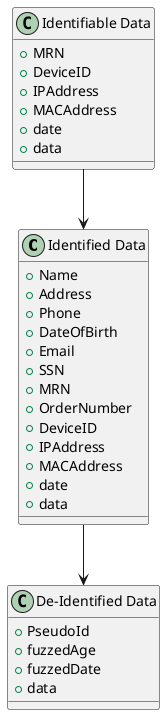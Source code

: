 @startuml
    class "Identified Data" as IdentifiedData {
        + Name
        + Address
        + Phone
        + DateOfBirth
        + Email
        + SSN
        + MRN 
        + OrderNumber
        + DeviceID
        + IPAddress
        + MACAddress
        + date
        + data
    }
    class "Identifiable Data" as IdentifiableData {
        + MRN 
        + DeviceID
        + IPAddress
        + MACAddress
        + date
        + data
    }
    class "De-Identified Data" as DeIdentifiedData {
        + PseudoId
        + fuzzedAge
        + fuzzedDate
        + data
    }
    IdentifiableData --> IdentifiedData 
    IdentifiedData --> DeIdentifiedData

@enduml
